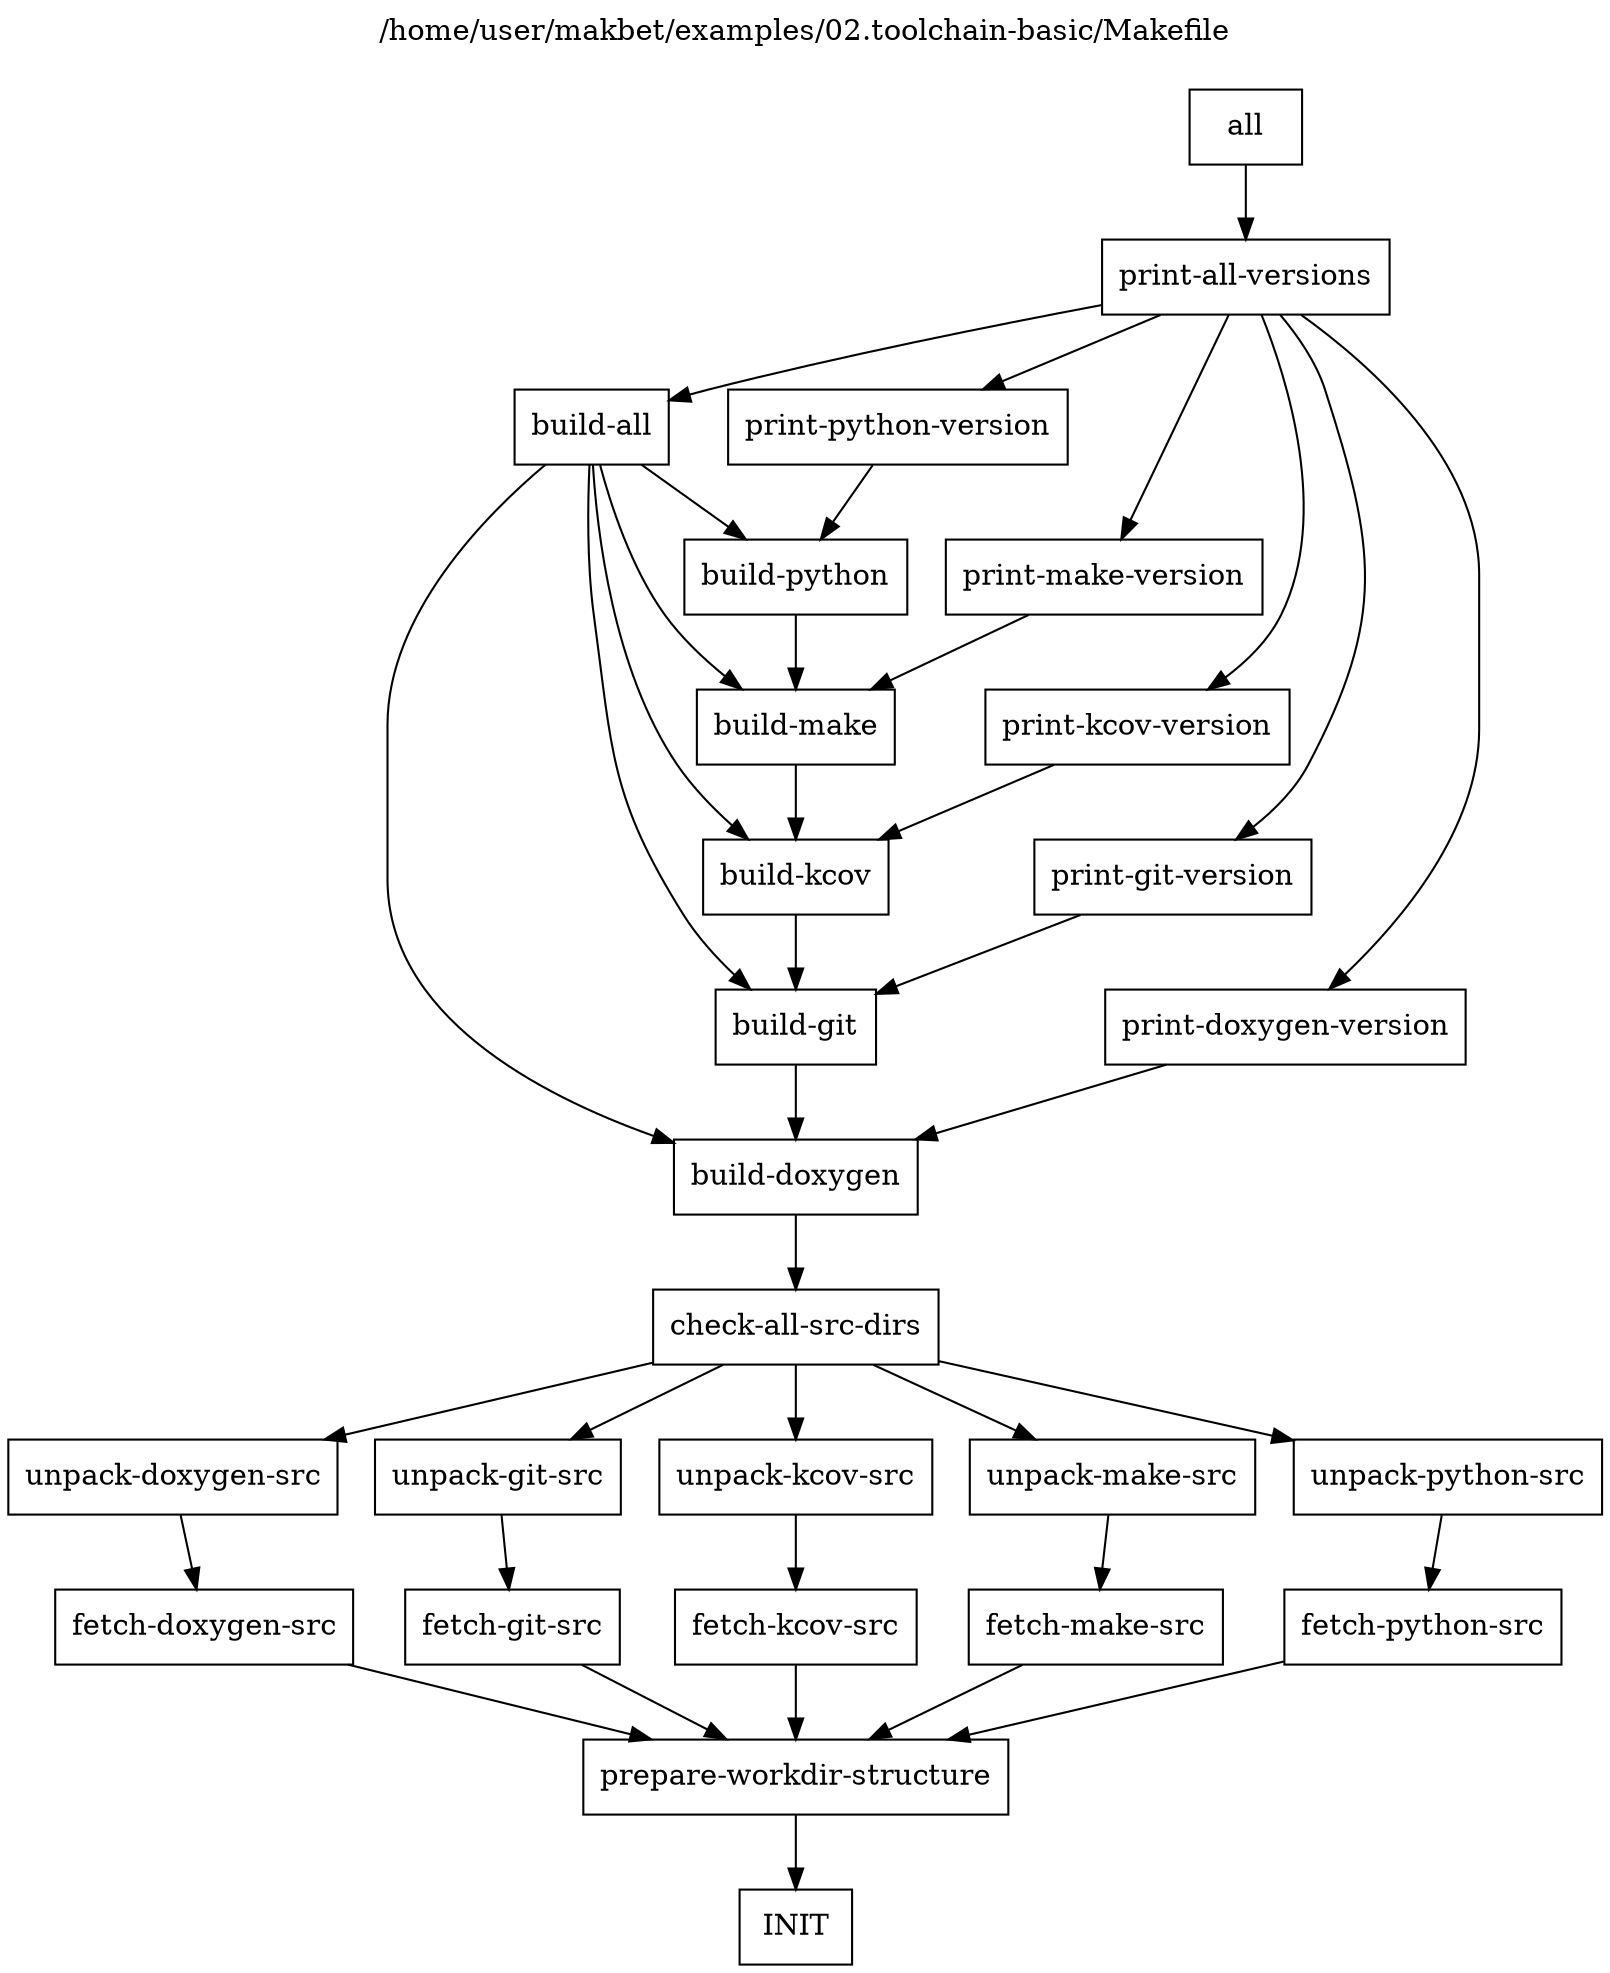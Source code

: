 digraph {

	// Generated automatically by makbet heads/master-0-g88262d1
	// Generation date: Wed 19 Aug 2020 01:21:07 AM CEST
	// Input: /home/user/makbet/examples/02.toolchain-basic/Makefile

	// Graph title.
	labelloc="t";
	label="/home/user/makbet/examples/02.toolchain-basic/Makefile\n\n"

	// Node options.
	node [shape=box];

	"all" -> "print-all-versions";

	"build-all" -> "build-doxygen";
	"build-all" -> "build-git";
	"build-all" -> "build-kcov";
	"build-all" -> "build-make";
	"build-all" -> "build-python";

	"build-doxygen" -> "check-all-src-dirs";

	"build-git" -> "build-doxygen";

	"build-kcov" -> "build-git";

	"build-make" -> "build-kcov";

	"build-python" -> "build-make";

	"check-all-src-dirs" -> "unpack-doxygen-src";
	"check-all-src-dirs" -> "unpack-git-src";
	"check-all-src-dirs" -> "unpack-kcov-src";
	"check-all-src-dirs" -> "unpack-make-src";
	"check-all-src-dirs" -> "unpack-python-src";

	"fetch-doxygen-src" -> "prepare-workdir-structure";

	"fetch-git-src" -> "prepare-workdir-structure";

	"fetch-kcov-src" -> "prepare-workdir-structure";

	"fetch-make-src" -> "prepare-workdir-structure";

	"fetch-python-src" -> "prepare-workdir-structure";

	"INIT";

	"prepare-workdir-structure" -> "INIT";

	"print-all-versions" -> "build-all";
	"print-all-versions" -> "print-doxygen-version";
	"print-all-versions" -> "print-git-version";
	"print-all-versions" -> "print-kcov-version";
	"print-all-versions" -> "print-make-version";
	"print-all-versions" -> "print-python-version";

	"print-doxygen-version" -> "build-doxygen";

	"print-git-version" -> "build-git";

	"print-kcov-version" -> "build-kcov";

	"print-make-version" -> "build-make";

	"print-python-version" -> "build-python";

	"unpack-doxygen-src" -> "fetch-doxygen-src";

	"unpack-git-src" -> "fetch-git-src";

	"unpack-kcov-src" -> "fetch-kcov-src";

	"unpack-make-src" -> "fetch-make-src";

	"unpack-python-src" -> "fetch-python-src";

	// End of file

}
